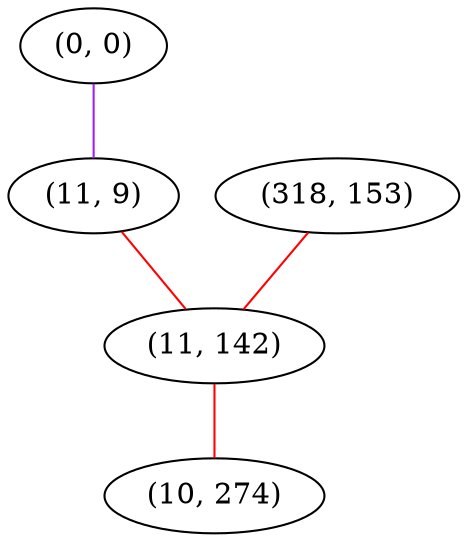 graph "" {
"(0, 0)";
"(318, 153)";
"(11, 9)";
"(11, 142)";
"(10, 274)";
"(0, 0)" -- "(11, 9)"  [color=purple, key=0, weight=4];
"(318, 153)" -- "(11, 142)"  [color=red, key=0, weight=1];
"(11, 9)" -- "(11, 142)"  [color=red, key=0, weight=1];
"(11, 142)" -- "(10, 274)"  [color=red, key=0, weight=1];
}

